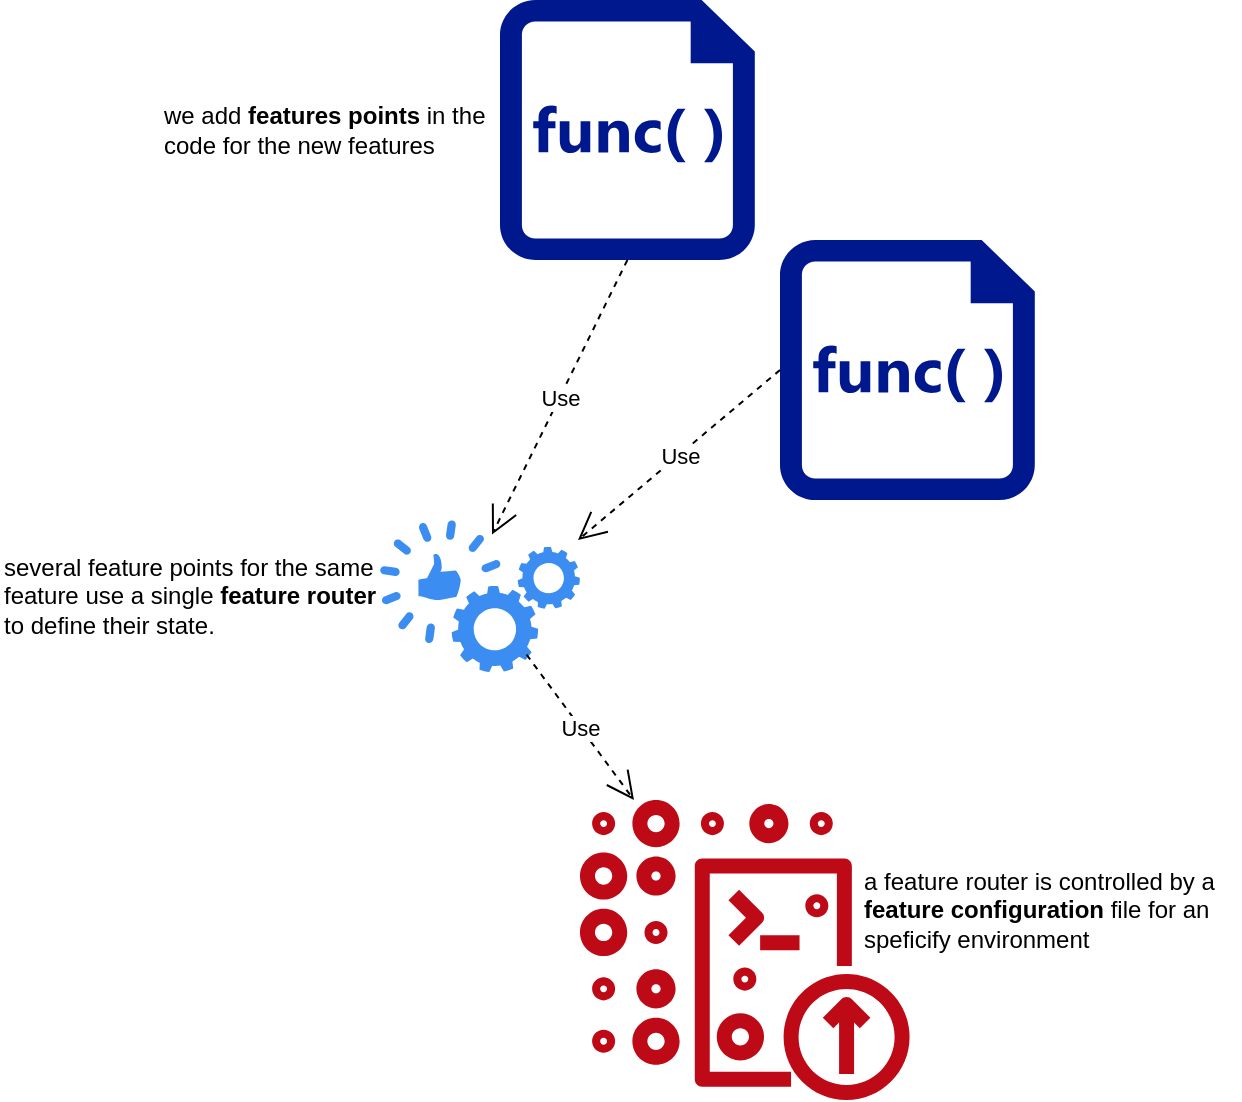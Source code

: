 <mxfile version="12.4.2" type="device" pages="2"><diagram id="wvoZqBEllRZdWVwJYw-Q" name="Concept"><mxGraphModel dx="768" dy="522" grid="1" gridSize="10" guides="1" tooltips="1" connect="1" arrows="1" fold="1" page="1" pageScale="1" pageWidth="1169" pageHeight="827" math="0" shadow="0"><root><mxCell id="xydaC2Trn1DIafy72kxu-0"/><mxCell id="xydaC2Trn1DIafy72kxu-1" parent="xydaC2Trn1DIafy72kxu-0"/><mxCell id="xydaC2Trn1DIafy72kxu-2" value="" style="html=1;aspect=fixed;strokeColor=none;shadow=0;align=center;verticalAlign=top;fillColor=#3B8DF1;shape=mxgraph.gcp2.capabilities" vertex="1" parent="xydaC2Trn1DIafy72kxu-1"><mxGeometry x="220" y="340" width="100" height="76" as="geometry"/></mxCell><mxCell id="xydaC2Trn1DIafy72kxu-3" value="" style="aspect=fixed;pointerEvents=1;shadow=0;dashed=0;html=1;strokeColor=none;labelPosition=center;verticalLabelPosition=bottom;verticalAlign=top;align=center;fillColor=#00188D;shape=mxgraph.mscae.enterprise.code_file" vertex="1" parent="xydaC2Trn1DIafy72kxu-1"><mxGeometry x="420" y="200" width="127.4" height="130" as="geometry"/></mxCell><mxCell id="xydaC2Trn1DIafy72kxu-4" value="" style="aspect=fixed;pointerEvents=1;shadow=0;dashed=0;html=1;strokeColor=none;labelPosition=center;verticalLabelPosition=bottom;verticalAlign=top;align=center;fillColor=#00188D;shape=mxgraph.mscae.enterprise.code_file" vertex="1" parent="xydaC2Trn1DIafy72kxu-1"><mxGeometry x="280" y="80" width="127.4" height="130" as="geometry"/></mxCell><mxCell id="xydaC2Trn1DIafy72kxu-5" value="" style="outlineConnect=0;fontColor=#232F3E;gradientColor=none;fillColor=#BE0917;strokeColor=none;dashed=0;verticalLabelPosition=bottom;verticalAlign=top;align=center;html=1;fontSize=12;fontStyle=0;aspect=fixed;pointerEvents=1;shape=mxgraph.aws4.development_environment;" vertex="1" parent="xydaC2Trn1DIafy72kxu-1"><mxGeometry x="320" y="480" width="164.79" height="150" as="geometry"/></mxCell><mxCell id="xydaC2Trn1DIafy72kxu-6" value="Use" style="endArrow=open;endSize=12;dashed=1;html=1;exitX=0.5;exitY=1;exitDx=0;exitDy=0;exitPerimeter=0;entryX=0.56;entryY=0.096;entryDx=0;entryDy=0;entryPerimeter=0;" edge="1" parent="xydaC2Trn1DIafy72kxu-1" source="xydaC2Trn1DIafy72kxu-4" target="xydaC2Trn1DIafy72kxu-2"><mxGeometry width="160" relative="1" as="geometry"><mxPoint x="120" y="320" as="sourcePoint"/><mxPoint x="300" y="270" as="targetPoint"/></mxGeometry></mxCell><mxCell id="xydaC2Trn1DIafy72kxu-7" value="Use" style="endArrow=open;endSize=12;dashed=1;html=1;exitX=0;exitY=0.5;exitDx=0;exitDy=0;exitPerimeter=0;entryX=0.99;entryY=0.132;entryDx=0;entryDy=0;entryPerimeter=0;" edge="1" parent="xydaC2Trn1DIafy72kxu-1" source="xydaC2Trn1DIafy72kxu-3" target="xydaC2Trn1DIafy72kxu-2"><mxGeometry width="160" relative="1" as="geometry"><mxPoint x="173.7" y="230" as="sourcePoint"/><mxPoint x="242" y="410.684" as="targetPoint"/></mxGeometry></mxCell><mxCell id="xydaC2Trn1DIafy72kxu-9" value="Use" style="endArrow=open;endSize=12;dashed=1;html=1;exitX=0.733;exitY=0.886;exitDx=0;exitDy=0;exitPerimeter=0;" edge="1" parent="xydaC2Trn1DIafy72kxu-1" source="xydaC2Trn1DIafy72kxu-2" target="xydaC2Trn1DIafy72kxu-5"><mxGeometry width="160" relative="1" as="geometry"><mxPoint x="250" y="580" as="sourcePoint"/><mxPoint x="530" y="350" as="targetPoint"/></mxGeometry></mxCell><mxCell id="xydaC2Trn1DIafy72kxu-10" value="a feature router is controlled by a &lt;b&gt;feature configuration&lt;/b&gt; file for an speficify environment" style="text;html=1;strokeColor=none;fillColor=none;align=left;verticalAlign=middle;whiteSpace=wrap;rounded=0;" vertex="1" parent="xydaC2Trn1DIafy72kxu-1"><mxGeometry x="460" y="510" width="190" height="50" as="geometry"/></mxCell><mxCell id="xydaC2Trn1DIafy72kxu-11" value="several feature points for the same feature use a single &lt;b&gt;feature router&lt;/b&gt; to define their state." style="text;html=1;strokeColor=none;fillColor=none;align=left;verticalAlign=middle;whiteSpace=wrap;rounded=0;" vertex="1" parent="xydaC2Trn1DIafy72kxu-1"><mxGeometry x="30" y="353" width="190" height="50" as="geometry"/></mxCell><mxCell id="xydaC2Trn1DIafy72kxu-12" value="we add &lt;b&gt;features points&lt;/b&gt; in the code for the new features" style="text;html=1;strokeColor=none;fillColor=none;align=left;verticalAlign=middle;whiteSpace=wrap;rounded=0;" vertex="1" parent="xydaC2Trn1DIafy72kxu-1"><mxGeometry x="110" y="120" width="170" height="50" as="geometry"/></mxCell></root></mxGraphModel></diagram><diagram name="Class" id="c4acf3e9-155e-7222-9cf6-157b1a14988f"><mxGraphModel dx="768" dy="522" grid="1" gridSize="10" guides="1" tooltips="1" connect="1" arrows="1" fold="1" page="1" pageScale="1" pageWidth="850" pageHeight="1100" background="#ffffff" math="0" shadow="0"><root><mxCell id="0"/><mxCell id="1" parent="0"/><mxCell id="5d2195bd80daf111-18" value="&lt;p style=&quot;margin: 0px ; margin-top: 4px ; text-align: center&quot;&gt;&lt;i&gt;FeatureRouter&lt;/i&gt;&lt;/p&gt;&lt;hr size=&quot;1&quot;&gt;&lt;p style=&quot;margin: 0px ; margin-left: 4px&quot;&gt;+ featureConfig: FeatureConfig&lt;/p&gt;&lt;hr size=&quot;1&quot;&gt;&lt;p style=&quot;margin: 0px ; margin-left: 4px&quot;&gt;+ setFeature(featureName, isEnabled): Void&lt;br&gt;+ featureIsEnabled(featureName): Boolean&lt;/p&gt;" style="verticalAlign=top;align=left;overflow=fill;fontSize=12;fontFamily=Helvetica;html=1;rounded=0;shadow=0;comic=0;labelBackgroundColor=none;strokeWidth=1" parent="1" vertex="1"><mxGeometry x="190" y="150" width="250" height="100" as="geometry"/></mxCell></root></mxGraphModel></diagram></mxfile>